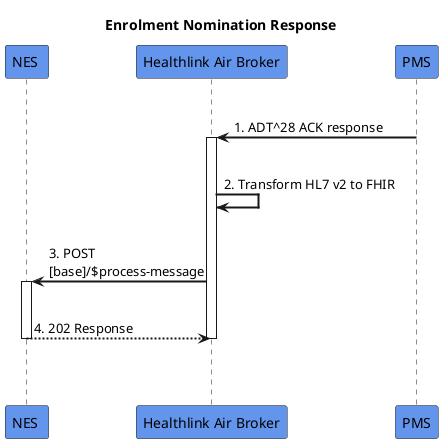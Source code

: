@startuml
skinparam sequenceArrowThickness 2
skinparam roundcorner 5
skinparam maxmessagesize 180
skinparam sequenceParticipant bold
title  Enrolment Nomination Response
participant "NES " as A #CornflowerBlue
participant "Healthlink Air Broker" as B #CornflowerBlue
participant "PMS" as C #CornflowerBlue
|||

C-> B: 1. ADT^28 ACK response
activate B
|||
B -> B: 2. Transform HL7 v2 to FHIR
|||
B -> A:  3. POST [base]/$process-message
activate A
|||
A -[dashed]-> B: 4. 202 Response 
|||
deactivate A
deactivate B
|||
@enduml
